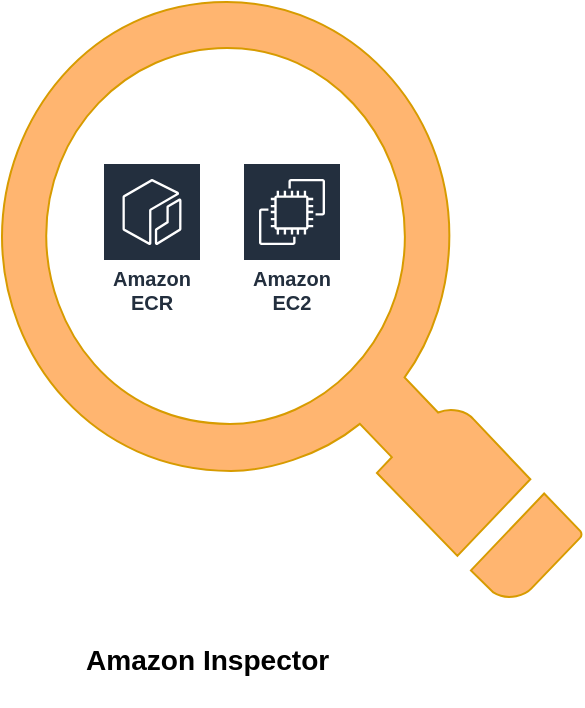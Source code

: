 <mxfile version="19.0.0" type="github">
  <diagram id="vfEqKP0jAzs9FGb_3GJn" name="Page-1">
    <mxGraphModel dx="1038" dy="585" grid="1" gridSize="10" guides="1" tooltips="1" connect="1" arrows="1" fold="1" page="1" pageScale="1" pageWidth="850" pageHeight="1100" math="0" shadow="0">
      <root>
        <mxCell id="0" />
        <mxCell id="1" parent="0" />
        <mxCell id="OLguAmvcdXXNK4KZTNF1-1" value="&lt;blockquote style=&quot;margin: 0 0 0 40px; border: none; padding: 0px;&quot;&gt;&lt;h3&gt;&lt;b&gt;Amazon Inspector&lt;/b&gt;&lt;/h3&gt;&lt;/blockquote&gt;" style="shadow=0;dashed=0;html=1;strokeColor=#d79b00;fillColor=#FFB570;labelPosition=center;verticalLabelPosition=bottom;verticalAlign=top;align=left;outlineConnect=0;shape=mxgraph.veeam.magnifying_glass;pointerEvents=1;" vertex="1" parent="1">
          <mxGeometry x="320" y="130" width="290" height="300" as="geometry" />
        </mxCell>
        <mxCell id="OLguAmvcdXXNK4KZTNF1-3" value="Amazon ECR" style="sketch=0;outlineConnect=0;fontColor=#232F3E;gradientColor=none;strokeColor=#ffffff;fillColor=#232F3E;dashed=0;verticalLabelPosition=middle;verticalAlign=bottom;align=center;html=1;whiteSpace=wrap;fontSize=10;fontStyle=1;spacing=3;shape=mxgraph.aws4.productIcon;prIcon=mxgraph.aws4.ecr;" vertex="1" parent="1">
          <mxGeometry x="370" y="210" width="50" height="80" as="geometry" />
        </mxCell>
        <mxCell id="OLguAmvcdXXNK4KZTNF1-4" value="Amazon EC2" style="sketch=0;outlineConnect=0;fontColor=#232F3E;gradientColor=none;strokeColor=#ffffff;fillColor=#232F3E;dashed=0;verticalLabelPosition=middle;verticalAlign=bottom;align=center;html=1;whiteSpace=wrap;fontSize=10;fontStyle=1;spacing=3;shape=mxgraph.aws4.productIcon;prIcon=mxgraph.aws4.ec2;" vertex="1" parent="1">
          <mxGeometry x="440" y="210" width="50" height="80" as="geometry" />
        </mxCell>
      </root>
    </mxGraphModel>
  </diagram>
</mxfile>
